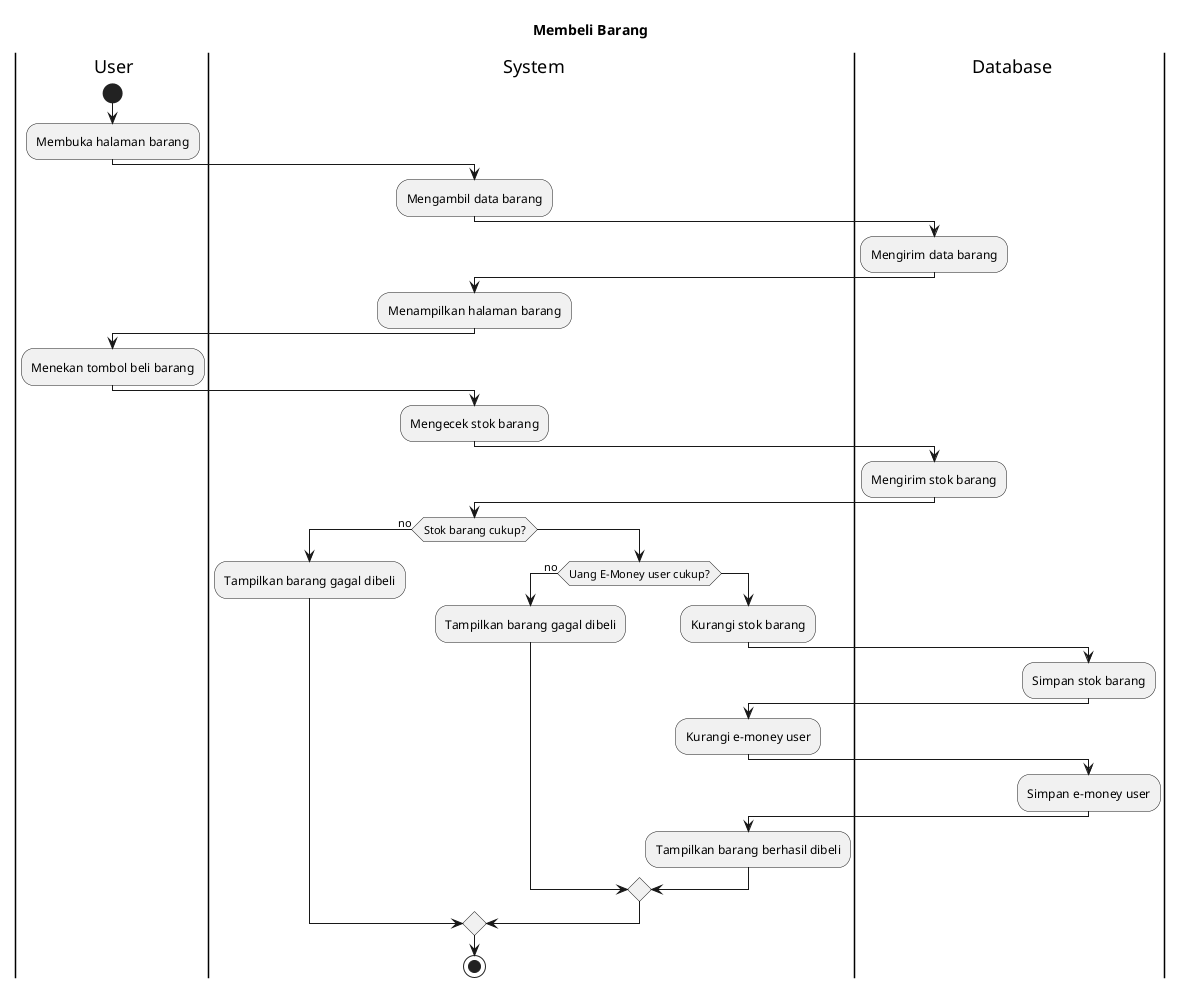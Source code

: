 @startuml
title Membeli Barang
|U| User
|S| System
|D| Database
|U|
start
:Membuka halaman barang;
|S|
:Mengambil data barang;
|D|
:Mengirim data barang;
|S|
:Menampilkan halaman barang;
|U|
:Menekan tombol beli barang;
|S|
:Mengecek stok barang;
|D|
:Mengirim stok barang;
|S|
if (Stok barang cukup?) then (no)
  :Tampilkan barang gagal dibeli;
else
  if (Uang E-Money user cukup?) then (no)
    :Tampilkan barang gagal dibeli;
  else
    :Kurangi stok barang;
    |D|
    :Simpan stok barang;
    |S|
    :Kurangi e-money user;
    |D|
    :Simpan e-money user;
    |S|
    :Tampilkan barang berhasil dibeli;
  endif
endif

stop
@enduml
